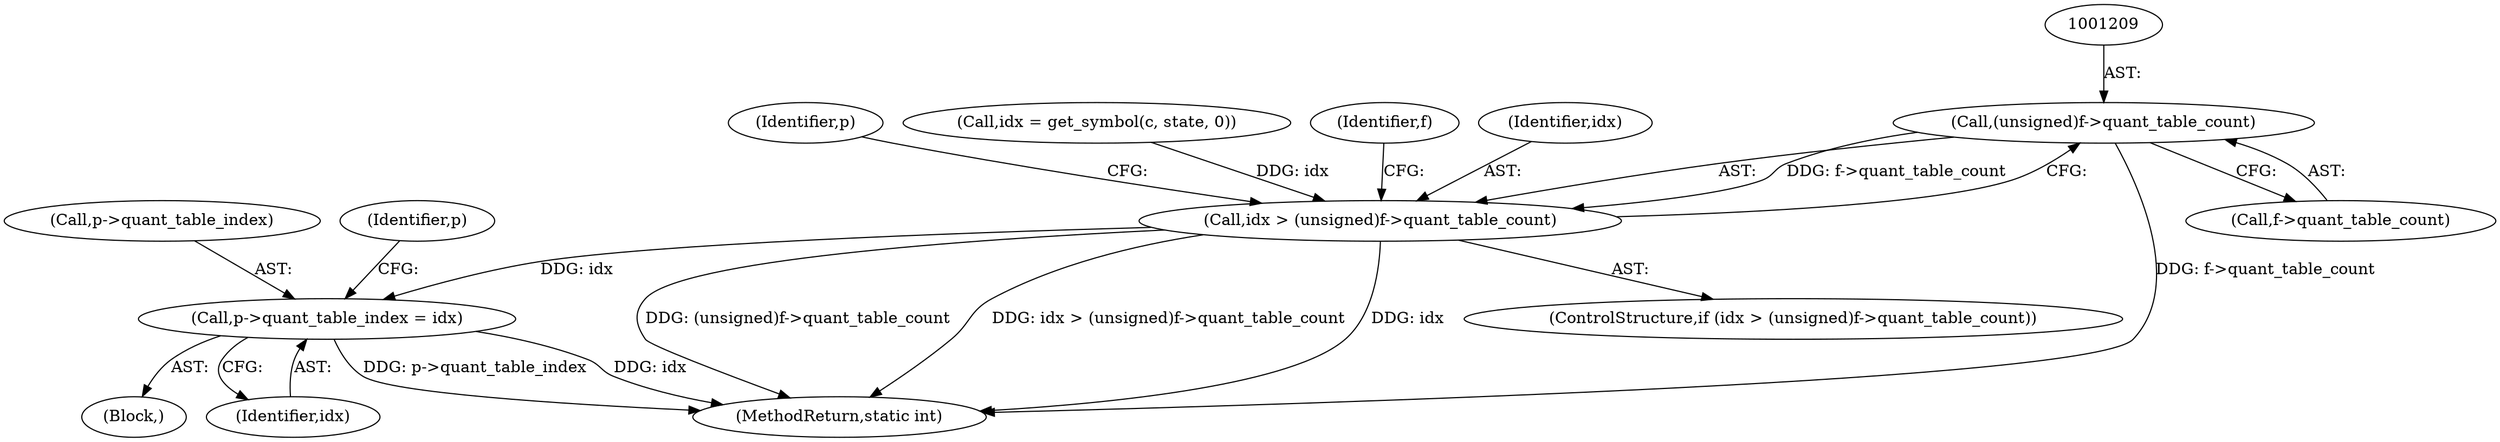 digraph "0_FFmpeg_547d690d676064069d44703a1917e0dab7e33445@pointer" {
"1001208" [label="(Call,(unsigned)f->quant_table_count)"];
"1001206" [label="(Call,idx > (unsigned)f->quant_table_count)"];
"1001222" [label="(Call,p->quant_table_index = idx)"];
"1001224" [label="(Identifier,p)"];
"1001223" [label="(Call,p->quant_table_index)"];
"1001199" [label="(Call,idx = get_symbol(c, state, 0))"];
"1001222" [label="(Call,p->quant_table_index = idx)"];
"1001295" [label="(MethodReturn,static int)"];
"1001216" [label="(Identifier,f)"];
"1001206" [label="(Call,idx > (unsigned)f->quant_table_count)"];
"1001197" [label="(Block,)"];
"1001205" [label="(ControlStructure,if (idx > (unsigned)f->quant_table_count))"];
"1001210" [label="(Call,f->quant_table_count)"];
"1001207" [label="(Identifier,idx)"];
"1001226" [label="(Identifier,idx)"];
"1001229" [label="(Identifier,p)"];
"1001208" [label="(Call,(unsigned)f->quant_table_count)"];
"1001208" -> "1001206"  [label="AST: "];
"1001208" -> "1001210"  [label="CFG: "];
"1001209" -> "1001208"  [label="AST: "];
"1001210" -> "1001208"  [label="AST: "];
"1001206" -> "1001208"  [label="CFG: "];
"1001208" -> "1001295"  [label="DDG: f->quant_table_count"];
"1001208" -> "1001206"  [label="DDG: f->quant_table_count"];
"1001206" -> "1001205"  [label="AST: "];
"1001207" -> "1001206"  [label="AST: "];
"1001216" -> "1001206"  [label="CFG: "];
"1001224" -> "1001206"  [label="CFG: "];
"1001206" -> "1001295"  [label="DDG: (unsigned)f->quant_table_count"];
"1001206" -> "1001295"  [label="DDG: idx > (unsigned)f->quant_table_count"];
"1001206" -> "1001295"  [label="DDG: idx"];
"1001199" -> "1001206"  [label="DDG: idx"];
"1001206" -> "1001222"  [label="DDG: idx"];
"1001222" -> "1001197"  [label="AST: "];
"1001222" -> "1001226"  [label="CFG: "];
"1001223" -> "1001222"  [label="AST: "];
"1001226" -> "1001222"  [label="AST: "];
"1001229" -> "1001222"  [label="CFG: "];
"1001222" -> "1001295"  [label="DDG: p->quant_table_index"];
"1001222" -> "1001295"  [label="DDG: idx"];
}
